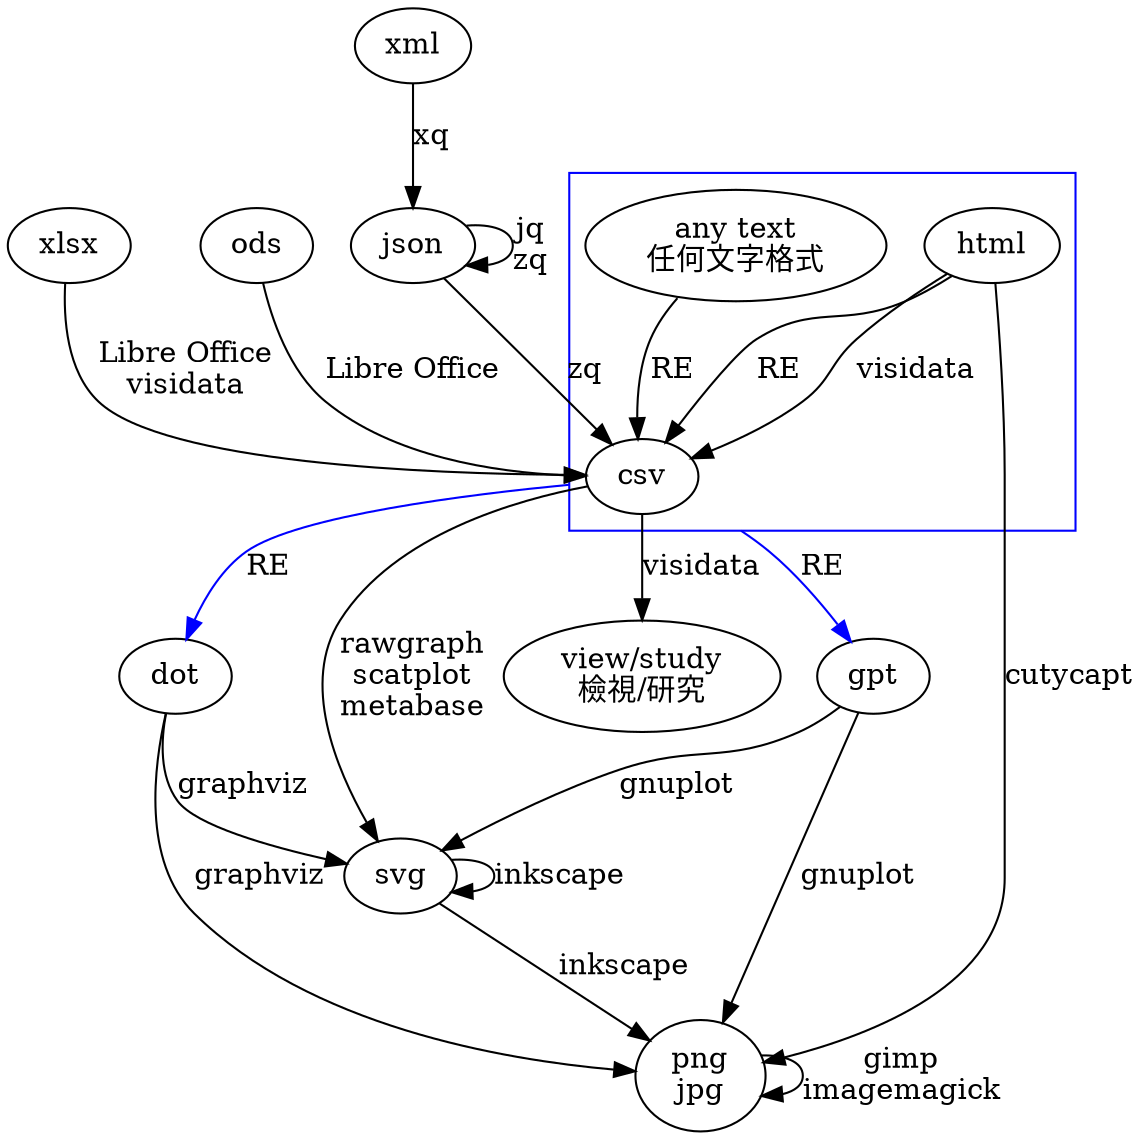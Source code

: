 // dot -Tsvg graphic-workflow.dot -o graphic-workflow.svg
digraph "檔案格式為中心的繪圖工作流程" {

    overlap = scale;
    compound = true;

    subgraph cluster_text {
	text [ label="any text\n任何文字格式" ];
	color = "blue";
	fillcolor = "white";
	{ text html } -> csv [ label="RE" ];
    }

    raster [ label="png\njpg" ];
    view [ label="view/study\n檢視/研究" ];

    xml -> json [ label="xq" ];
    json -> json [ label="jq\nzq" ];
    json -> csv [ label="zq" ];
    xlsx -> csv [ label="Libre Office\nvisidata" ];
    html -> csv [ label="visidata" ];
    csv -> view [ label="visidata" ];
    csv -> svg [ label="rawgraph\nscatplot\nmetabase" ];
    csv -> { dot gpt } [ ltail=cluster_text; label="RE"; color="blue" ];
    html -> raster [ label="cutycapt" ];
    ods -> csv [ label="Libre Office" ];
    dot -> { svg raster } [ label="graphviz" ];
    svg -> { svg raster } [ label="inkscape" ];
    gpt -> { svg raster } [ label="gnuplot" ];
    raster -> raster [ label="gimp\nimagemagick" ];
}

